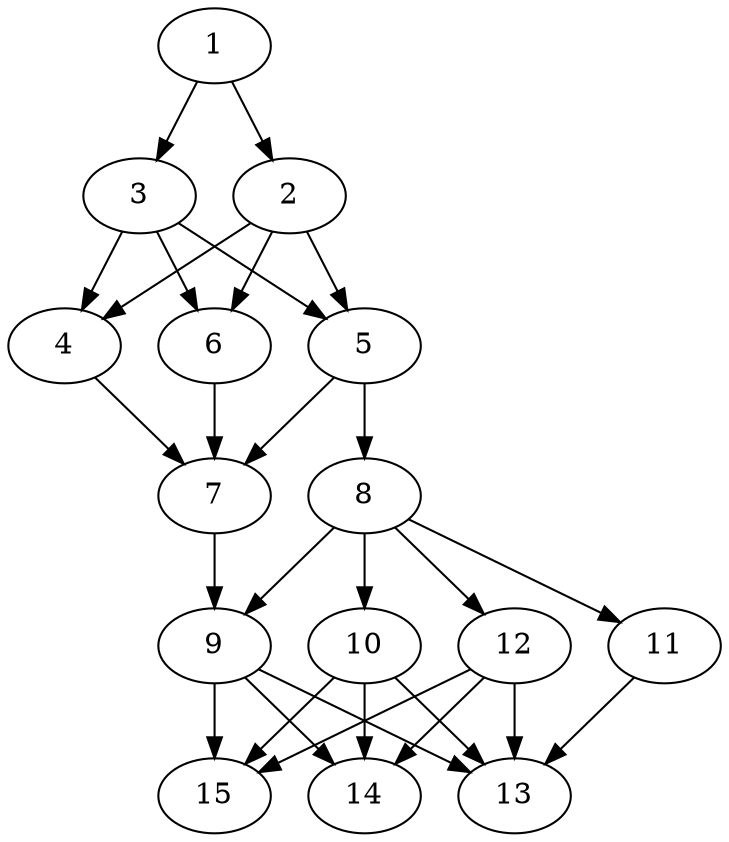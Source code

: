 // DAG automatically generated by daggen at Thu Oct  3 13:59:26 2019
// ./daggen --dot -n 15 --ccr 0.3 --fat 0.5 --regular 0.5 --density 0.9 --mindata 5242880 --maxdata 52428800 
digraph G {
  1 [size="167761920", alpha="0.15", expect_size="50328576"] 
  1 -> 2 [size ="50328576"]
  1 -> 3 [size ="50328576"]
  2 [size="166676480", alpha="0.05", expect_size="50002944"] 
  2 -> 4 [size ="50002944"]
  2 -> 5 [size ="50002944"]
  2 -> 6 [size ="50002944"]
  3 [size="48455680", alpha="0.13", expect_size="14536704"] 
  3 -> 4 [size ="14536704"]
  3 -> 5 [size ="14536704"]
  3 -> 6 [size ="14536704"]
  4 [size="127962453", alpha="0.01", expect_size="38388736"] 
  4 -> 7 [size ="38388736"]
  5 [size="153111893", alpha="0.18", expect_size="45933568"] 
  5 -> 7 [size ="45933568"]
  5 -> 8 [size ="45933568"]
  6 [size="46615893", alpha="0.14", expect_size="13984768"] 
  6 -> 7 [size ="13984768"]
  7 [size="102304427", alpha="0.09", expect_size="30691328"] 
  7 -> 9 [size ="30691328"]
  8 [size="116517547", alpha="0.08", expect_size="34955264"] 
  8 -> 9 [size ="34955264"]
  8 -> 10 [size ="34955264"]
  8 -> 11 [size ="34955264"]
  8 -> 12 [size ="34955264"]
  9 [size="36454400", alpha="0.17", expect_size="10936320"] 
  9 -> 13 [size ="10936320"]
  9 -> 14 [size ="10936320"]
  9 -> 15 [size ="10936320"]
  10 [size="135871147", alpha="0.14", expect_size="40761344"] 
  10 -> 13 [size ="40761344"]
  10 -> 14 [size ="40761344"]
  10 -> 15 [size ="40761344"]
  11 [size="104587947", alpha="0.16", expect_size="31376384"] 
  11 -> 13 [size ="31376384"]
  12 [size="64075093", alpha="0.11", expect_size="19222528"] 
  12 -> 13 [size ="19222528"]
  12 -> 14 [size ="19222528"]
  12 -> 15 [size ="19222528"]
  13 [size="102656000", alpha="0.05", expect_size="30796800"] 
  14 [size="44424533", alpha="0.14", expect_size="13327360"] 
  15 [size="53350400", alpha="0.06", expect_size="16005120"] 
}
